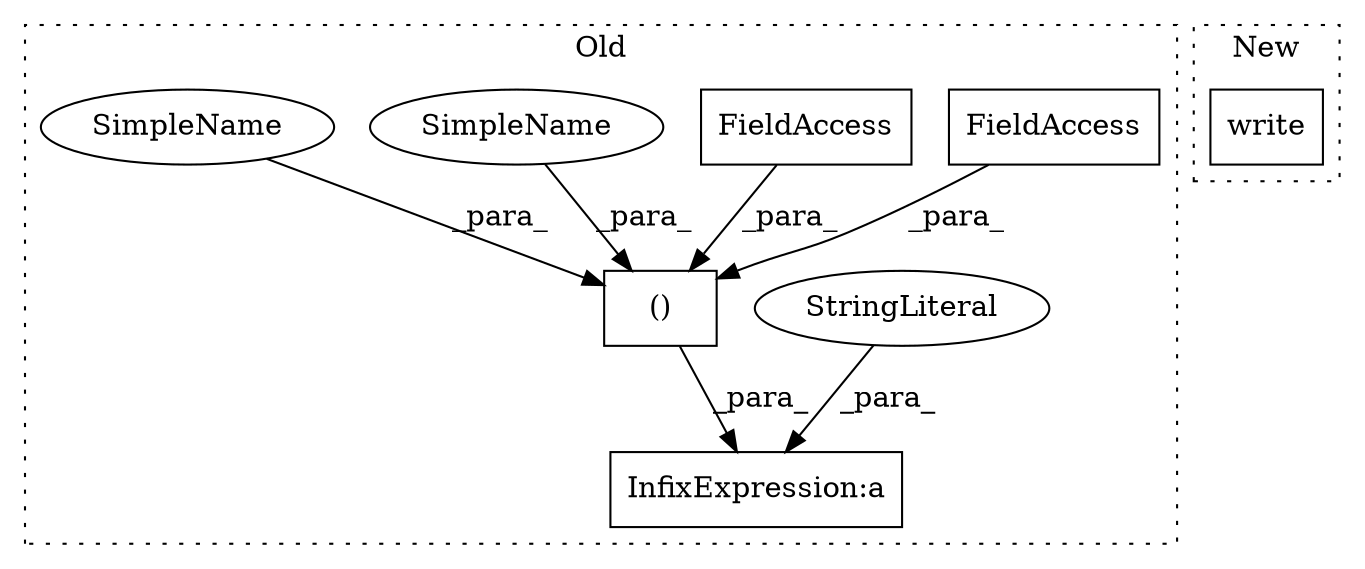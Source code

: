 digraph G {
subgraph cluster0 {
1 [label="()" a="106" s="2183" l="63" shape="box"];
3 [label="FieldAccess" a="22" s="2221" l="9" shape="box"];
4 [label="FieldAccess" a="22" s="2183" l="9" shape="box"];
5 [label="InfixExpression:a" a="27" s="2173" l="10" shape="box"];
6 [label="StringLiteral" a="45" s="1896" l="277" shape="ellipse"];
7 [label="SimpleName" a="42" s="2243" l="3" shape="ellipse"];
8 [label="SimpleName" a="42" s="2205" l="3" shape="ellipse"];
label = "Old";
style="dotted";
}
subgraph cluster1 {
2 [label="write" a="32" s="1443" l="7" shape="box"];
label = "New";
style="dotted";
}
1 -> 5 [label="_para_"];
3 -> 1 [label="_para_"];
4 -> 1 [label="_para_"];
6 -> 5 [label="_para_"];
7 -> 1 [label="_para_"];
8 -> 1 [label="_para_"];
}